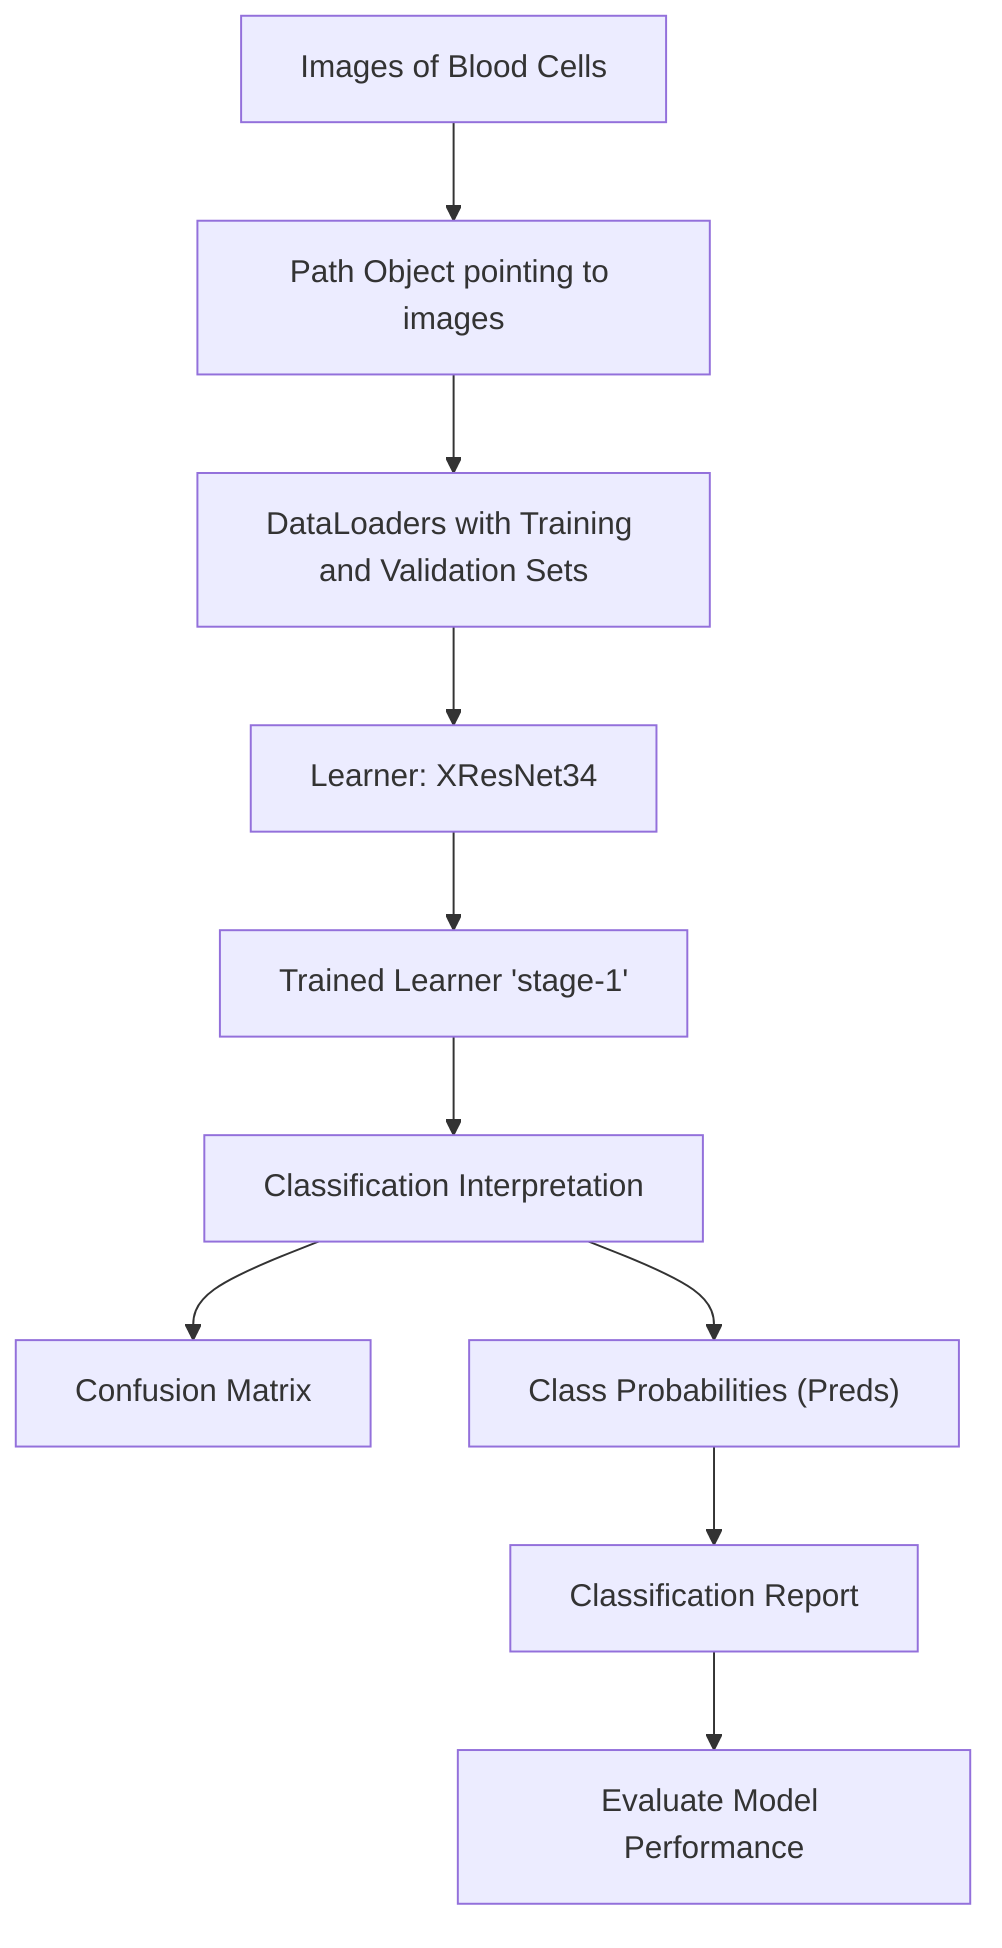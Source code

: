 %% This Mermaid diagram captures the workflow of a Malaria Detection model

flowchart TD
    %% Data source node
    A["Images of Blood Cells"]-->B
    
    %% Data variable nodes
    B["Path Object pointing to images"]
    B-->C["DataLoaders with Training and Validation Sets"]
    
    %% Learner node
    C-->D["Learner: XResNet34"]
    D-->E["Trained Learner 'stage-1'"]
    
    %% Learner interpretation
    E-->F["Classification Interpretation"]
    F-->G["Confusion Matrix"]
    F-->H["Class Probabilities (Preds)"]
    
    %% Evaluation
    H-->I["Classification Report"]
    I-->J["Evaluate Model Performance"]
    
    %% Descriptions as comments
    %% A represents the data source of cell images
    %% B represents the conversion into a Path object
    %% C represents the loading of data into train/validation sets
    %% D represents creation of a model learner with XResNet34
    %% E represents training of the model
    %% F represents analyzing predictions with the trained model
    %% G represents visualizing the confusion matrix
    %% H represents obtaining predicted probabilities
    %% I represents generating a performance report
    %% J represents the evaluation of model performance
